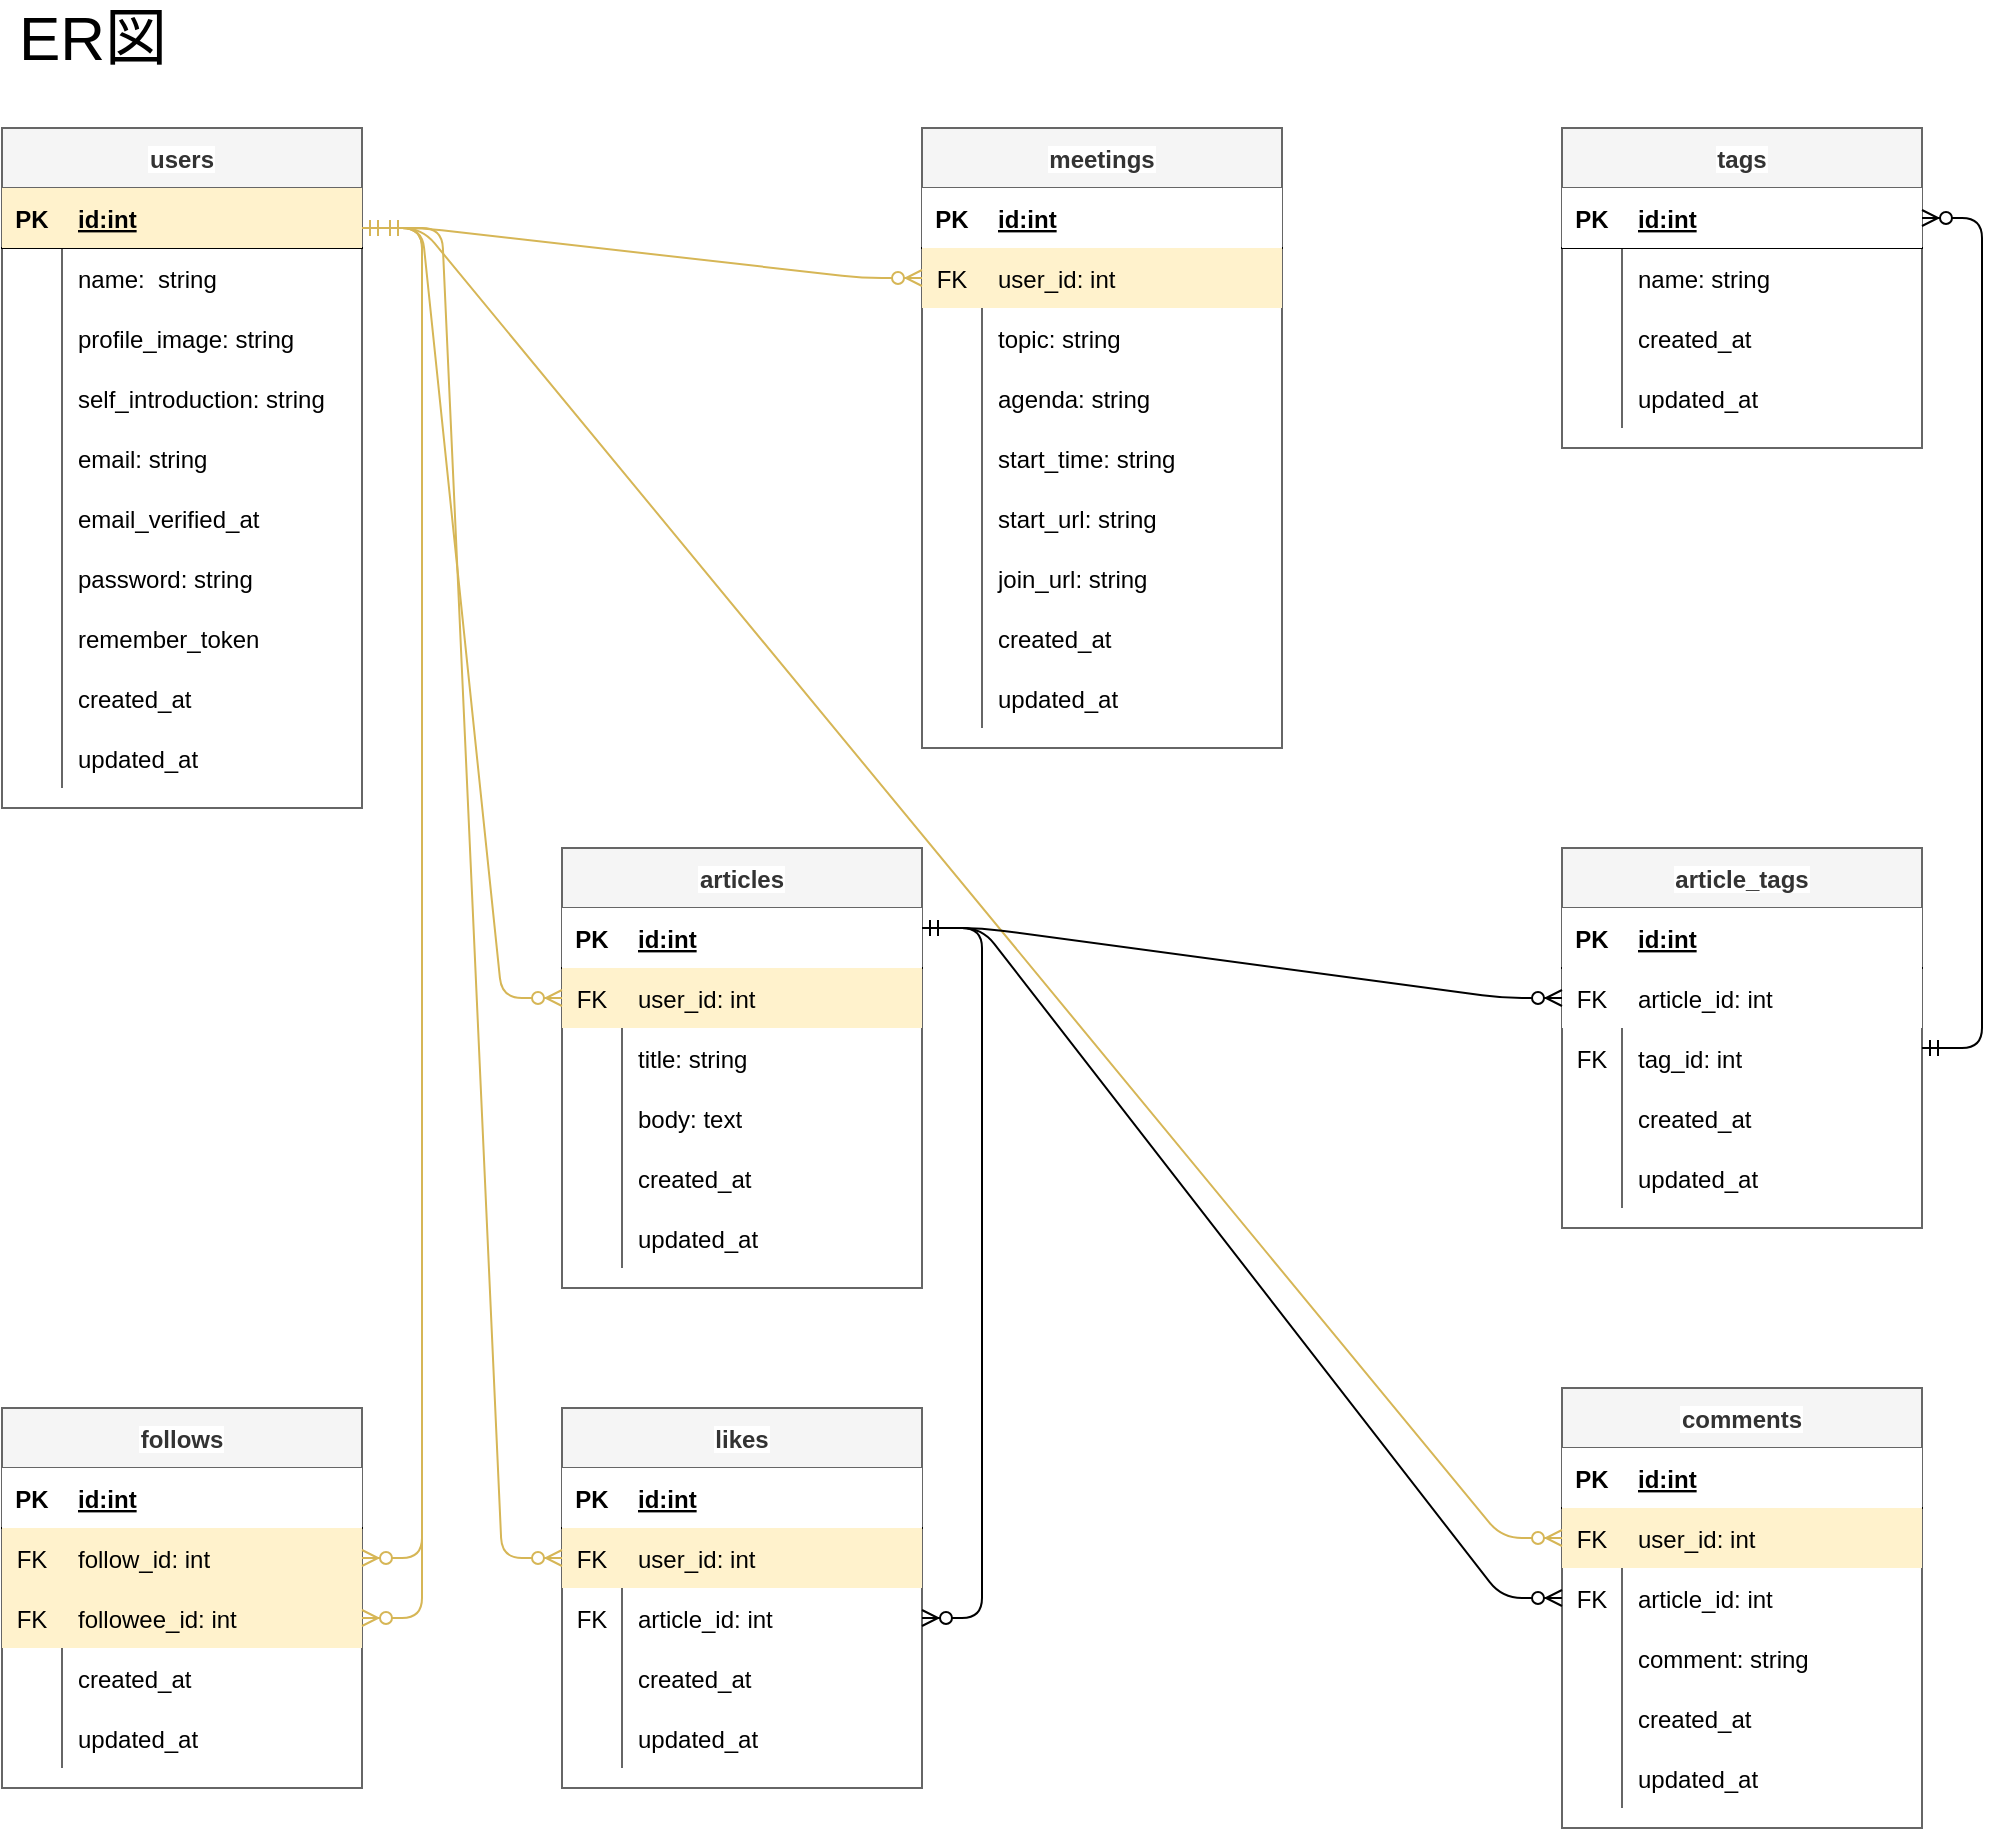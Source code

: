 <mxfile version="14.6.6" type="github"><diagram id="BzPm0rrd-mVO48CLaMjQ" name="Page-1"><mxGraphModel dx="946" dy="614" grid="1" gridSize="10" guides="1" tooltips="1" connect="1" arrows="1" fold="1" page="1" pageScale="1" pageWidth="850" pageHeight="1100" background="#ffffff" math="0" shadow="0"><root><mxCell id="0"/><mxCell id="1" parent="0"/><mxCell id="HErQ9XpHf7U57rC0ZrNS-5" value="users" style="shape=table;startSize=30;container=1;collapsible=1;childLayout=tableLayout;fixedRows=1;rowLines=0;fontStyle=1;align=center;resizeLast=1;labelBackgroundColor=#ffffff;fillColor=#f5f5f5;strokeColor=#666666;fontColor=#333333;labelBorderColor=none;" parent="1" vertex="1"><mxGeometry x="40" y="80" width="180" height="340" as="geometry"><mxRectangle x="80" y="110" width="60" height="30" as="alternateBounds"/></mxGeometry></mxCell><mxCell id="HErQ9XpHf7U57rC0ZrNS-6" value="" style="shape=partialRectangle;collapsible=0;dropTarget=0;pointerEvents=0;fillColor=none;top=0;left=0;bottom=1;right=0;points=[[0,0.5],[1,0.5]];portConstraint=eastwest;" parent="HErQ9XpHf7U57rC0ZrNS-5" vertex="1"><mxGeometry y="30" width="180" height="30" as="geometry"/></mxCell><mxCell id="HErQ9XpHf7U57rC0ZrNS-7" value="PK" style="shape=partialRectangle;connectable=0;fillColor=#fff2cc;top=0;left=0;bottom=0;right=0;fontStyle=1;overflow=hidden;strokeColor=#d6b656;" parent="HErQ9XpHf7U57rC0ZrNS-6" vertex="1"><mxGeometry width="30" height="30" as="geometry"/></mxCell><mxCell id="HErQ9XpHf7U57rC0ZrNS-8" value="id:int" style="shape=partialRectangle;connectable=0;top=0;left=0;bottom=0;right=0;align=left;spacingLeft=6;fontStyle=5;overflow=hidden;labelBackgroundColor=#FFF2CC;fillColor=#FFF2CC;perimeterSpacing=5;labelBorderColor=none;" parent="HErQ9XpHf7U57rC0ZrNS-6" vertex="1"><mxGeometry x="30" width="150" height="30" as="geometry"/></mxCell><mxCell id="HErQ9XpHf7U57rC0ZrNS-9" value="" style="shape=partialRectangle;collapsible=0;dropTarget=0;pointerEvents=0;fillColor=none;top=0;left=0;bottom=0;right=0;points=[[0,0.5],[1,0.5]];portConstraint=eastwest;" parent="HErQ9XpHf7U57rC0ZrNS-5" vertex="1"><mxGeometry y="60" width="180" height="30" as="geometry"/></mxCell><mxCell id="HErQ9XpHf7U57rC0ZrNS-10" value="" style="shape=partialRectangle;connectable=0;fillColor=none;top=0;left=0;bottom=0;right=0;editable=1;overflow=hidden;" parent="HErQ9XpHf7U57rC0ZrNS-9" vertex="1"><mxGeometry width="30" height="30" as="geometry"/></mxCell><mxCell id="HErQ9XpHf7U57rC0ZrNS-11" value="name:  string" style="shape=partialRectangle;connectable=0;fillColor=none;top=0;left=0;bottom=0;right=0;align=left;spacingLeft=6;overflow=hidden;" parent="HErQ9XpHf7U57rC0ZrNS-9" vertex="1"><mxGeometry x="30" width="150" height="30" as="geometry"/></mxCell><mxCell id="HErQ9XpHf7U57rC0ZrNS-12" value="" style="shape=partialRectangle;collapsible=0;dropTarget=0;pointerEvents=0;fillColor=none;top=0;left=0;bottom=0;right=0;points=[[0,0.5],[1,0.5]];portConstraint=eastwest;" parent="HErQ9XpHf7U57rC0ZrNS-5" vertex="1"><mxGeometry y="90" width="180" height="30" as="geometry"/></mxCell><mxCell id="HErQ9XpHf7U57rC0ZrNS-13" value="" style="shape=partialRectangle;connectable=0;fillColor=none;top=0;left=0;bottom=0;right=0;editable=1;overflow=hidden;" parent="HErQ9XpHf7U57rC0ZrNS-12" vertex="1"><mxGeometry width="30" height="30" as="geometry"/></mxCell><mxCell id="HErQ9XpHf7U57rC0ZrNS-14" value="profile_image: string" style="shape=partialRectangle;connectable=0;fillColor=none;top=0;left=0;bottom=0;right=0;align=left;spacingLeft=6;overflow=hidden;" parent="HErQ9XpHf7U57rC0ZrNS-12" vertex="1"><mxGeometry x="30" width="150" height="30" as="geometry"/></mxCell><mxCell id="HErQ9XpHf7U57rC0ZrNS-15" value="" style="shape=partialRectangle;collapsible=0;dropTarget=0;pointerEvents=0;fillColor=none;top=0;left=0;bottom=0;right=0;points=[[0,0.5],[1,0.5]];portConstraint=eastwest;" parent="HErQ9XpHf7U57rC0ZrNS-5" vertex="1"><mxGeometry y="120" width="180" height="30" as="geometry"/></mxCell><mxCell id="HErQ9XpHf7U57rC0ZrNS-16" value="" style="shape=partialRectangle;connectable=0;fillColor=none;top=0;left=0;bottom=0;right=0;editable=1;overflow=hidden;" parent="HErQ9XpHf7U57rC0ZrNS-15" vertex="1"><mxGeometry width="30" height="30" as="geometry"/></mxCell><mxCell id="HErQ9XpHf7U57rC0ZrNS-17" value="self_introduction: string" style="shape=partialRectangle;connectable=0;fillColor=none;top=0;left=0;bottom=0;right=0;align=left;spacingLeft=6;overflow=hidden;" parent="HErQ9XpHf7U57rC0ZrNS-15" vertex="1"><mxGeometry x="30" width="150" height="30" as="geometry"/></mxCell><mxCell id="HErQ9XpHf7U57rC0ZrNS-28" style="shape=partialRectangle;collapsible=0;dropTarget=0;pointerEvents=0;fillColor=none;top=0;left=0;bottom=0;right=0;points=[[0,0.5],[1,0.5]];portConstraint=eastwest;" parent="HErQ9XpHf7U57rC0ZrNS-5" vertex="1"><mxGeometry y="150" width="180" height="30" as="geometry"/></mxCell><mxCell id="HErQ9XpHf7U57rC0ZrNS-29" style="shape=partialRectangle;connectable=0;fillColor=none;top=0;left=0;bottom=0;right=0;editable=1;overflow=hidden;" parent="HErQ9XpHf7U57rC0ZrNS-28" vertex="1"><mxGeometry width="30" height="30" as="geometry"/></mxCell><mxCell id="HErQ9XpHf7U57rC0ZrNS-30" value="email: string" style="shape=partialRectangle;connectable=0;fillColor=none;top=0;left=0;bottom=0;right=0;align=left;spacingLeft=6;overflow=hidden;" parent="HErQ9XpHf7U57rC0ZrNS-28" vertex="1"><mxGeometry x="30" width="150" height="30" as="geometry"/></mxCell><mxCell id="HErQ9XpHf7U57rC0ZrNS-31" style="shape=partialRectangle;collapsible=0;dropTarget=0;pointerEvents=0;fillColor=none;top=0;left=0;bottom=0;right=0;points=[[0,0.5],[1,0.5]];portConstraint=eastwest;" parent="HErQ9XpHf7U57rC0ZrNS-5" vertex="1"><mxGeometry y="180" width="180" height="30" as="geometry"/></mxCell><mxCell id="HErQ9XpHf7U57rC0ZrNS-32" style="shape=partialRectangle;connectable=0;fillColor=none;top=0;left=0;bottom=0;right=0;editable=1;overflow=hidden;" parent="HErQ9XpHf7U57rC0ZrNS-31" vertex="1"><mxGeometry width="30" height="30" as="geometry"/></mxCell><mxCell id="HErQ9XpHf7U57rC0ZrNS-33" value="email_verified_at" style="shape=partialRectangle;connectable=0;fillColor=none;top=0;left=0;bottom=0;right=0;align=left;spacingLeft=6;overflow=hidden;" parent="HErQ9XpHf7U57rC0ZrNS-31" vertex="1"><mxGeometry x="30" width="150" height="30" as="geometry"/></mxCell><mxCell id="d-D7Dg9gAtpydbGx4-5B-4" style="shape=partialRectangle;collapsible=0;dropTarget=0;pointerEvents=0;fillColor=none;top=0;left=0;bottom=0;right=0;points=[[0,0.5],[1,0.5]];portConstraint=eastwest;" parent="HErQ9XpHf7U57rC0ZrNS-5" vertex="1"><mxGeometry y="210" width="180" height="30" as="geometry"/></mxCell><mxCell id="d-D7Dg9gAtpydbGx4-5B-5" style="shape=partialRectangle;connectable=0;fillColor=none;top=0;left=0;bottom=0;right=0;editable=1;overflow=hidden;" parent="d-D7Dg9gAtpydbGx4-5B-4" vertex="1"><mxGeometry width="30" height="30" as="geometry"/></mxCell><mxCell id="d-D7Dg9gAtpydbGx4-5B-6" value="password: string" style="shape=partialRectangle;connectable=0;fillColor=none;top=0;left=0;bottom=0;right=0;align=left;spacingLeft=6;overflow=hidden;" parent="d-D7Dg9gAtpydbGx4-5B-4" vertex="1"><mxGeometry x="30" width="150" height="30" as="geometry"/></mxCell><mxCell id="d-D7Dg9gAtpydbGx4-5B-1" style="shape=partialRectangle;collapsible=0;dropTarget=0;pointerEvents=0;fillColor=none;top=0;left=0;bottom=0;right=0;points=[[0,0.5],[1,0.5]];portConstraint=eastwest;" parent="HErQ9XpHf7U57rC0ZrNS-5" vertex="1"><mxGeometry y="240" width="180" height="30" as="geometry"/></mxCell><mxCell id="d-D7Dg9gAtpydbGx4-5B-2" style="shape=partialRectangle;connectable=0;fillColor=none;top=0;left=0;bottom=0;right=0;editable=1;overflow=hidden;" parent="d-D7Dg9gAtpydbGx4-5B-1" vertex="1"><mxGeometry width="30" height="30" as="geometry"/></mxCell><mxCell id="d-D7Dg9gAtpydbGx4-5B-3" value="remember_token" style="shape=partialRectangle;connectable=0;fillColor=none;top=0;left=0;bottom=0;right=0;align=left;spacingLeft=6;overflow=hidden;" parent="d-D7Dg9gAtpydbGx4-5B-1" vertex="1"><mxGeometry x="30" width="150" height="30" as="geometry"/></mxCell><mxCell id="d-D7Dg9gAtpydbGx4-5B-10" style="shape=partialRectangle;collapsible=0;dropTarget=0;pointerEvents=0;fillColor=none;top=0;left=0;bottom=0;right=0;points=[[0,0.5],[1,0.5]];portConstraint=eastwest;" parent="HErQ9XpHf7U57rC0ZrNS-5" vertex="1"><mxGeometry y="270" width="180" height="30" as="geometry"/></mxCell><mxCell id="d-D7Dg9gAtpydbGx4-5B-11" style="shape=partialRectangle;connectable=0;fillColor=none;top=0;left=0;bottom=0;right=0;editable=1;overflow=hidden;" parent="d-D7Dg9gAtpydbGx4-5B-10" vertex="1"><mxGeometry width="30" height="30" as="geometry"/></mxCell><mxCell id="d-D7Dg9gAtpydbGx4-5B-12" value="created_at" style="shape=partialRectangle;connectable=0;fillColor=none;top=0;left=0;bottom=0;right=0;align=left;spacingLeft=6;overflow=hidden;" parent="d-D7Dg9gAtpydbGx4-5B-10" vertex="1"><mxGeometry x="30" width="150" height="30" as="geometry"/></mxCell><mxCell id="d-D7Dg9gAtpydbGx4-5B-7" style="shape=partialRectangle;collapsible=0;dropTarget=0;pointerEvents=0;fillColor=none;top=0;left=0;bottom=0;right=0;points=[[0,0.5],[1,0.5]];portConstraint=eastwest;" parent="HErQ9XpHf7U57rC0ZrNS-5" vertex="1"><mxGeometry y="300" width="180" height="30" as="geometry"/></mxCell><mxCell id="d-D7Dg9gAtpydbGx4-5B-8" style="shape=partialRectangle;connectable=0;fillColor=none;top=0;left=0;bottom=0;right=0;editable=1;overflow=hidden;" parent="d-D7Dg9gAtpydbGx4-5B-7" vertex="1"><mxGeometry width="30" height="30" as="geometry"/></mxCell><mxCell id="d-D7Dg9gAtpydbGx4-5B-9" value="updated_at" style="shape=partialRectangle;connectable=0;fillColor=none;top=0;left=0;bottom=0;right=0;align=left;spacingLeft=6;overflow=hidden;" parent="d-D7Dg9gAtpydbGx4-5B-7" vertex="1"><mxGeometry x="30" width="150" height="30" as="geometry"/></mxCell><mxCell id="d-D7Dg9gAtpydbGx4-5B-13" value="articles" style="shape=table;startSize=30;container=1;collapsible=1;childLayout=tableLayout;fixedRows=1;rowLines=0;fontStyle=1;align=center;resizeLast=1;labelBackgroundColor=#ffffff;fillColor=#f5f5f5;strokeColor=#666666;fontColor=#333333;" parent="1" vertex="1"><mxGeometry x="320" y="440" width="180" height="220" as="geometry"><mxRectangle x="80" y="110" width="60" height="30" as="alternateBounds"/></mxGeometry></mxCell><mxCell id="d-D7Dg9gAtpydbGx4-5B-14" value="" style="shape=partialRectangle;collapsible=0;dropTarget=0;pointerEvents=0;fillColor=none;top=0;left=0;bottom=1;right=0;points=[[0,0.5],[1,0.5]];portConstraint=eastwest;" parent="d-D7Dg9gAtpydbGx4-5B-13" vertex="1"><mxGeometry y="30" width="180" height="30" as="geometry"/></mxCell><mxCell id="d-D7Dg9gAtpydbGx4-5B-15" value="PK" style="shape=partialRectangle;connectable=0;top=0;left=0;bottom=0;right=0;fontStyle=1;overflow=hidden;" parent="d-D7Dg9gAtpydbGx4-5B-14" vertex="1"><mxGeometry width="30" height="30" as="geometry"/></mxCell><mxCell id="d-D7Dg9gAtpydbGx4-5B-16" value="id:int" style="shape=partialRectangle;connectable=0;top=0;left=0;bottom=0;right=0;align=left;spacingLeft=6;fontStyle=5;overflow=hidden;labelBackgroundColor=#FFFFFF;" parent="d-D7Dg9gAtpydbGx4-5B-14" vertex="1"><mxGeometry x="30" width="150" height="30" as="geometry"/></mxCell><mxCell id="d-D7Dg9gAtpydbGx4-5B-17" value="" style="shape=partialRectangle;collapsible=0;dropTarget=0;pointerEvents=0;fillColor=none;top=0;left=0;bottom=0;right=0;points=[[0,0.5],[1,0.5]];portConstraint=eastwest;" parent="d-D7Dg9gAtpydbGx4-5B-13" vertex="1"><mxGeometry y="60" width="180" height="30" as="geometry"/></mxCell><mxCell id="d-D7Dg9gAtpydbGx4-5B-18" value="FK" style="shape=partialRectangle;connectable=0;top=0;left=0;bottom=0;right=0;editable=1;overflow=hidden;fillColor=#fff2cc;strokeColor=#d6b656;" parent="d-D7Dg9gAtpydbGx4-5B-17" vertex="1"><mxGeometry width="30" height="30" as="geometry"/></mxCell><mxCell id="d-D7Dg9gAtpydbGx4-5B-19" value="user_id: int" style="shape=partialRectangle;connectable=0;fillColor=#fff2cc;top=0;left=0;bottom=0;right=0;align=left;spacingLeft=6;overflow=hidden;strokeColor=#d6b656;" parent="d-D7Dg9gAtpydbGx4-5B-17" vertex="1"><mxGeometry x="30" width="150" height="30" as="geometry"/></mxCell><mxCell id="d-D7Dg9gAtpydbGx4-5B-20" value="" style="shape=partialRectangle;collapsible=0;dropTarget=0;pointerEvents=0;fillColor=none;top=0;left=0;bottom=0;right=0;points=[[0,0.5],[1,0.5]];portConstraint=eastwest;" parent="d-D7Dg9gAtpydbGx4-5B-13" vertex="1"><mxGeometry y="90" width="180" height="30" as="geometry"/></mxCell><mxCell id="d-D7Dg9gAtpydbGx4-5B-21" value="" style="shape=partialRectangle;connectable=0;fillColor=none;top=0;left=0;bottom=0;right=0;editable=1;overflow=hidden;" parent="d-D7Dg9gAtpydbGx4-5B-20" vertex="1"><mxGeometry width="30" height="30" as="geometry"/></mxCell><mxCell id="d-D7Dg9gAtpydbGx4-5B-22" value="title: string" style="shape=partialRectangle;connectable=0;fillColor=none;top=0;left=0;bottom=0;right=0;align=left;spacingLeft=6;overflow=hidden;" parent="d-D7Dg9gAtpydbGx4-5B-20" vertex="1"><mxGeometry x="30" width="150" height="30" as="geometry"/></mxCell><mxCell id="d-D7Dg9gAtpydbGx4-5B-23" value="" style="shape=partialRectangle;collapsible=0;dropTarget=0;pointerEvents=0;fillColor=none;top=0;left=0;bottom=0;right=0;points=[[0,0.5],[1,0.5]];portConstraint=eastwest;" parent="d-D7Dg9gAtpydbGx4-5B-13" vertex="1"><mxGeometry y="120" width="180" height="30" as="geometry"/></mxCell><mxCell id="d-D7Dg9gAtpydbGx4-5B-24" value="" style="shape=partialRectangle;connectable=0;fillColor=none;top=0;left=0;bottom=0;right=0;editable=1;overflow=hidden;" parent="d-D7Dg9gAtpydbGx4-5B-23" vertex="1"><mxGeometry width="30" height="30" as="geometry"/></mxCell><mxCell id="d-D7Dg9gAtpydbGx4-5B-25" value="body: text" style="shape=partialRectangle;connectable=0;fillColor=none;top=0;left=0;bottom=0;right=0;align=left;spacingLeft=6;overflow=hidden;" parent="d-D7Dg9gAtpydbGx4-5B-23" vertex="1"><mxGeometry x="30" width="150" height="30" as="geometry"/></mxCell><mxCell id="d-D7Dg9gAtpydbGx4-5B-26" style="shape=partialRectangle;collapsible=0;dropTarget=0;pointerEvents=0;fillColor=none;top=0;left=0;bottom=0;right=0;points=[[0,0.5],[1,0.5]];portConstraint=eastwest;" parent="d-D7Dg9gAtpydbGx4-5B-13" vertex="1"><mxGeometry y="150" width="180" height="30" as="geometry"/></mxCell><mxCell id="d-D7Dg9gAtpydbGx4-5B-27" style="shape=partialRectangle;connectable=0;fillColor=none;top=0;left=0;bottom=0;right=0;editable=1;overflow=hidden;" parent="d-D7Dg9gAtpydbGx4-5B-26" vertex="1"><mxGeometry width="30" height="30" as="geometry"/></mxCell><mxCell id="d-D7Dg9gAtpydbGx4-5B-28" value="created_at" style="shape=partialRectangle;connectable=0;fillColor=none;top=0;left=0;bottom=0;right=0;align=left;spacingLeft=6;overflow=hidden;" parent="d-D7Dg9gAtpydbGx4-5B-26" vertex="1"><mxGeometry x="30" width="150" height="30" as="geometry"/></mxCell><mxCell id="d-D7Dg9gAtpydbGx4-5B-29" style="shape=partialRectangle;collapsible=0;dropTarget=0;pointerEvents=0;fillColor=none;top=0;left=0;bottom=0;right=0;points=[[0,0.5],[1,0.5]];portConstraint=eastwest;" parent="d-D7Dg9gAtpydbGx4-5B-13" vertex="1"><mxGeometry y="180" width="180" height="30" as="geometry"/></mxCell><mxCell id="d-D7Dg9gAtpydbGx4-5B-30" style="shape=partialRectangle;connectable=0;fillColor=none;top=0;left=0;bottom=0;right=0;editable=1;overflow=hidden;" parent="d-D7Dg9gAtpydbGx4-5B-29" vertex="1"><mxGeometry width="30" height="30" as="geometry"/></mxCell><mxCell id="d-D7Dg9gAtpydbGx4-5B-31" value="updated_at" style="shape=partialRectangle;connectable=0;fillColor=none;top=0;left=0;bottom=0;right=0;align=left;spacingLeft=6;overflow=hidden;" parent="d-D7Dg9gAtpydbGx4-5B-29" vertex="1"><mxGeometry x="30" width="150" height="30" as="geometry"/></mxCell><mxCell id="d-D7Dg9gAtpydbGx4-5B-44" value="likes" style="shape=table;startSize=30;container=1;collapsible=1;childLayout=tableLayout;fixedRows=1;rowLines=0;fontStyle=1;align=center;resizeLast=1;labelBackgroundColor=#ffffff;fillColor=#f5f5f5;strokeColor=#666666;fontColor=#333333;" parent="1" vertex="1"><mxGeometry x="320" y="720" width="180" height="190" as="geometry"><mxRectangle x="80" y="110" width="60" height="30" as="alternateBounds"/></mxGeometry></mxCell><mxCell id="d-D7Dg9gAtpydbGx4-5B-45" value="" style="shape=partialRectangle;collapsible=0;dropTarget=0;pointerEvents=0;fillColor=none;top=0;left=0;bottom=1;right=0;points=[[0,0.5],[1,0.5]];portConstraint=eastwest;" parent="d-D7Dg9gAtpydbGx4-5B-44" vertex="1"><mxGeometry y="30" width="180" height="30" as="geometry"/></mxCell><mxCell id="d-D7Dg9gAtpydbGx4-5B-46" value="PK" style="shape=partialRectangle;connectable=0;top=0;left=0;bottom=0;right=0;fontStyle=1;overflow=hidden;" parent="d-D7Dg9gAtpydbGx4-5B-45" vertex="1"><mxGeometry width="30" height="30" as="geometry"/></mxCell><mxCell id="d-D7Dg9gAtpydbGx4-5B-47" value="id:int" style="shape=partialRectangle;connectable=0;top=0;left=0;bottom=0;right=0;align=left;spacingLeft=6;fontStyle=5;overflow=hidden;labelBackgroundColor=#FFFFFF;sketch=0;perimeterSpacing=20;strokeColor=#000000;" parent="d-D7Dg9gAtpydbGx4-5B-45" vertex="1"><mxGeometry x="30" width="150" height="30" as="geometry"/></mxCell><mxCell id="d-D7Dg9gAtpydbGx4-5B-48" value="" style="shape=partialRectangle;collapsible=0;dropTarget=0;pointerEvents=0;fillColor=none;top=0;left=0;bottom=0;right=0;points=[[0,0.5],[1,0.5]];portConstraint=eastwest;" parent="d-D7Dg9gAtpydbGx4-5B-44" vertex="1"><mxGeometry y="60" width="180" height="30" as="geometry"/></mxCell><mxCell id="d-D7Dg9gAtpydbGx4-5B-49" value="FK" style="shape=partialRectangle;connectable=0;fillColor=#fff2cc;top=0;left=0;bottom=0;right=0;editable=1;overflow=hidden;strokeColor=#d6b656;" parent="d-D7Dg9gAtpydbGx4-5B-48" vertex="1"><mxGeometry width="30" height="30" as="geometry"/></mxCell><mxCell id="d-D7Dg9gAtpydbGx4-5B-50" value="user_id: int" style="shape=partialRectangle;connectable=0;fillColor=#fff2cc;top=0;left=0;bottom=0;right=0;align=left;spacingLeft=6;overflow=hidden;strokeColor=#d6b656;" parent="d-D7Dg9gAtpydbGx4-5B-48" vertex="1"><mxGeometry x="30" width="150" height="30" as="geometry"/></mxCell><mxCell id="d-D7Dg9gAtpydbGx4-5B-51" value="" style="shape=partialRectangle;collapsible=0;dropTarget=0;pointerEvents=0;fillColor=none;top=0;left=0;bottom=0;right=0;points=[[0,0.5],[1,0.5]];portConstraint=eastwest;" parent="d-D7Dg9gAtpydbGx4-5B-44" vertex="1"><mxGeometry y="90" width="180" height="30" as="geometry"/></mxCell><mxCell id="d-D7Dg9gAtpydbGx4-5B-52" value="FK" style="shape=partialRectangle;connectable=0;fillColor=none;top=0;left=0;bottom=0;right=0;editable=1;overflow=hidden;" parent="d-D7Dg9gAtpydbGx4-5B-51" vertex="1"><mxGeometry width="30" height="30" as="geometry"/></mxCell><mxCell id="d-D7Dg9gAtpydbGx4-5B-53" value="article_id: int" style="shape=partialRectangle;connectable=0;fillColor=none;top=0;left=0;bottom=0;right=0;align=left;spacingLeft=6;overflow=hidden;" parent="d-D7Dg9gAtpydbGx4-5B-51" vertex="1"><mxGeometry x="30" width="150" height="30" as="geometry"/></mxCell><mxCell id="d-D7Dg9gAtpydbGx4-5B-54" value="" style="shape=partialRectangle;collapsible=0;dropTarget=0;pointerEvents=0;fillColor=none;top=0;left=0;bottom=0;right=0;points=[[0,0.5],[1,0.5]];portConstraint=eastwest;" parent="d-D7Dg9gAtpydbGx4-5B-44" vertex="1"><mxGeometry y="120" width="180" height="30" as="geometry"/></mxCell><mxCell id="d-D7Dg9gAtpydbGx4-5B-55" value="" style="shape=partialRectangle;connectable=0;fillColor=none;top=0;left=0;bottom=0;right=0;editable=1;overflow=hidden;" parent="d-D7Dg9gAtpydbGx4-5B-54" vertex="1"><mxGeometry width="30" height="30" as="geometry"/></mxCell><mxCell id="d-D7Dg9gAtpydbGx4-5B-56" value="created_at" style="shape=partialRectangle;connectable=0;fillColor=none;top=0;left=0;bottom=0;right=0;align=left;spacingLeft=6;overflow=hidden;" parent="d-D7Dg9gAtpydbGx4-5B-54" vertex="1"><mxGeometry x="30" width="150" height="30" as="geometry"/></mxCell><mxCell id="d-D7Dg9gAtpydbGx4-5B-57" style="shape=partialRectangle;collapsible=0;dropTarget=0;pointerEvents=0;fillColor=none;top=0;left=0;bottom=0;right=0;points=[[0,0.5],[1,0.5]];portConstraint=eastwest;" parent="d-D7Dg9gAtpydbGx4-5B-44" vertex="1"><mxGeometry y="150" width="180" height="30" as="geometry"/></mxCell><mxCell id="d-D7Dg9gAtpydbGx4-5B-58" style="shape=partialRectangle;connectable=0;fillColor=none;top=0;left=0;bottom=0;right=0;editable=1;overflow=hidden;" parent="d-D7Dg9gAtpydbGx4-5B-57" vertex="1"><mxGeometry width="30" height="30" as="geometry"/></mxCell><mxCell id="d-D7Dg9gAtpydbGx4-5B-59" value="updated_at" style="shape=partialRectangle;connectable=0;fillColor=none;top=0;left=0;bottom=0;right=0;align=left;spacingLeft=6;overflow=hidden;" parent="d-D7Dg9gAtpydbGx4-5B-57" vertex="1"><mxGeometry x="30" width="150" height="30" as="geometry"/></mxCell><mxCell id="d-D7Dg9gAtpydbGx4-5B-66" value="tags" style="shape=table;startSize=30;container=1;collapsible=1;childLayout=tableLayout;fixedRows=1;rowLines=0;fontStyle=1;align=center;resizeLast=1;labelBackgroundColor=#ffffff;fillColor=#f5f5f5;strokeColor=#666666;fontColor=#333333;" parent="1" vertex="1"><mxGeometry x="820" y="80" width="180" height="160" as="geometry"><mxRectangle x="80" y="110" width="60" height="30" as="alternateBounds"/></mxGeometry></mxCell><mxCell id="d-D7Dg9gAtpydbGx4-5B-67" value="" style="shape=partialRectangle;collapsible=0;dropTarget=0;pointerEvents=0;fillColor=none;top=0;left=0;bottom=1;right=0;points=[[0,0.5],[1,0.5]];portConstraint=eastwest;" parent="d-D7Dg9gAtpydbGx4-5B-66" vertex="1"><mxGeometry y="30" width="180" height="30" as="geometry"/></mxCell><mxCell id="d-D7Dg9gAtpydbGx4-5B-68" value="PK" style="shape=partialRectangle;connectable=0;top=0;left=0;bottom=0;right=0;fontStyle=1;overflow=hidden;" parent="d-D7Dg9gAtpydbGx4-5B-67" vertex="1"><mxGeometry width="30" height="30" as="geometry"/></mxCell><mxCell id="d-D7Dg9gAtpydbGx4-5B-69" value="id:int" style="shape=partialRectangle;connectable=0;top=0;left=0;bottom=0;right=0;align=left;spacingLeft=6;fontStyle=5;overflow=hidden;labelBackgroundColor=#FFFFFF;" parent="d-D7Dg9gAtpydbGx4-5B-67" vertex="1"><mxGeometry x="30" width="150" height="30" as="geometry"/></mxCell><mxCell id="d-D7Dg9gAtpydbGx4-5B-70" value="" style="shape=partialRectangle;collapsible=0;dropTarget=0;pointerEvents=0;fillColor=none;top=0;left=0;bottom=0;right=0;points=[[0,0.5],[1,0.5]];portConstraint=eastwest;" parent="d-D7Dg9gAtpydbGx4-5B-66" vertex="1"><mxGeometry y="60" width="180" height="30" as="geometry"/></mxCell><mxCell id="d-D7Dg9gAtpydbGx4-5B-71" value="" style="shape=partialRectangle;connectable=0;fillColor=none;top=0;left=0;bottom=0;right=0;editable=1;overflow=hidden;" parent="d-D7Dg9gAtpydbGx4-5B-70" vertex="1"><mxGeometry width="30" height="30" as="geometry"/></mxCell><mxCell id="d-D7Dg9gAtpydbGx4-5B-72" value="name: string" style="shape=partialRectangle;connectable=0;fillColor=none;top=0;left=0;bottom=0;right=0;align=left;spacingLeft=6;overflow=hidden;" parent="d-D7Dg9gAtpydbGx4-5B-70" vertex="1"><mxGeometry x="30" width="150" height="30" as="geometry"/></mxCell><mxCell id="d-D7Dg9gAtpydbGx4-5B-76" value="" style="shape=partialRectangle;collapsible=0;dropTarget=0;pointerEvents=0;fillColor=none;top=0;left=0;bottom=0;right=0;points=[[0,0.5],[1,0.5]];portConstraint=eastwest;" parent="d-D7Dg9gAtpydbGx4-5B-66" vertex="1"><mxGeometry y="90" width="180" height="30" as="geometry"/></mxCell><mxCell id="d-D7Dg9gAtpydbGx4-5B-77" value="" style="shape=partialRectangle;connectable=0;fillColor=none;top=0;left=0;bottom=0;right=0;editable=1;overflow=hidden;" parent="d-D7Dg9gAtpydbGx4-5B-76" vertex="1"><mxGeometry width="30" height="30" as="geometry"/></mxCell><mxCell id="d-D7Dg9gAtpydbGx4-5B-78" value="created_at" style="shape=partialRectangle;connectable=0;fillColor=none;top=0;left=0;bottom=0;right=0;align=left;spacingLeft=6;overflow=hidden;" parent="d-D7Dg9gAtpydbGx4-5B-76" vertex="1"><mxGeometry x="30" width="150" height="30" as="geometry"/></mxCell><mxCell id="d-D7Dg9gAtpydbGx4-5B-79" style="shape=partialRectangle;collapsible=0;dropTarget=0;pointerEvents=0;fillColor=none;top=0;left=0;bottom=0;right=0;points=[[0,0.5],[1,0.5]];portConstraint=eastwest;" parent="d-D7Dg9gAtpydbGx4-5B-66" vertex="1"><mxGeometry y="120" width="180" height="30" as="geometry"/></mxCell><mxCell id="d-D7Dg9gAtpydbGx4-5B-80" style="shape=partialRectangle;connectable=0;fillColor=none;top=0;left=0;bottom=0;right=0;editable=1;overflow=hidden;" parent="d-D7Dg9gAtpydbGx4-5B-79" vertex="1"><mxGeometry width="30" height="30" as="geometry"/></mxCell><mxCell id="d-D7Dg9gAtpydbGx4-5B-81" value="updated_at" style="shape=partialRectangle;connectable=0;fillColor=none;top=0;left=0;bottom=0;right=0;align=left;spacingLeft=6;overflow=hidden;" parent="d-D7Dg9gAtpydbGx4-5B-79" vertex="1"><mxGeometry x="30" width="150" height="30" as="geometry"/></mxCell><mxCell id="d-D7Dg9gAtpydbGx4-5B-82" value="article_tags" style="shape=table;startSize=30;container=1;collapsible=1;childLayout=tableLayout;fixedRows=1;rowLines=0;fontStyle=1;align=center;resizeLast=1;labelBackgroundColor=#ffffff;fillColor=#f5f5f5;strokeColor=#666666;fontColor=#333333;" parent="1" vertex="1"><mxGeometry x="820" y="440" width="180" height="190" as="geometry"><mxRectangle x="80" y="110" width="60" height="30" as="alternateBounds"/></mxGeometry></mxCell><mxCell id="d-D7Dg9gAtpydbGx4-5B-83" value="" style="shape=partialRectangle;collapsible=0;dropTarget=0;pointerEvents=0;fillColor=none;top=0;left=0;bottom=1;right=0;points=[[0,0.5],[1,0.5]];portConstraint=eastwest;" parent="d-D7Dg9gAtpydbGx4-5B-82" vertex="1"><mxGeometry y="30" width="180" height="30" as="geometry"/></mxCell><mxCell id="d-D7Dg9gAtpydbGx4-5B-84" value="PK" style="shape=partialRectangle;connectable=0;top=0;left=0;bottom=0;right=0;fontStyle=1;overflow=hidden;" parent="d-D7Dg9gAtpydbGx4-5B-83" vertex="1"><mxGeometry width="30" height="30" as="geometry"/></mxCell><mxCell id="d-D7Dg9gAtpydbGx4-5B-85" value="id:int" style="shape=partialRectangle;connectable=0;top=0;left=0;bottom=0;right=0;align=left;spacingLeft=6;fontStyle=5;overflow=hidden;labelBackgroundColor=#FFFFFF;" parent="d-D7Dg9gAtpydbGx4-5B-83" vertex="1"><mxGeometry x="30" width="150" height="30" as="geometry"/></mxCell><mxCell id="d-D7Dg9gAtpydbGx4-5B-86" value="" style="shape=partialRectangle;collapsible=0;dropTarget=0;pointerEvents=0;fillColor=none;top=0;left=0;bottom=0;right=0;points=[[0,0.5],[1,0.5]];portConstraint=eastwest;" parent="d-D7Dg9gAtpydbGx4-5B-82" vertex="1"><mxGeometry y="60" width="180" height="30" as="geometry"/></mxCell><mxCell id="d-D7Dg9gAtpydbGx4-5B-87" value="FK" style="shape=partialRectangle;connectable=0;top=0;left=0;bottom=0;right=0;editable=1;overflow=hidden;" parent="d-D7Dg9gAtpydbGx4-5B-86" vertex="1"><mxGeometry width="30" height="30" as="geometry"/></mxCell><mxCell id="d-D7Dg9gAtpydbGx4-5B-88" value="article_id: int" style="shape=partialRectangle;connectable=0;top=0;left=0;bottom=0;right=0;align=left;spacingLeft=6;overflow=hidden;" parent="d-D7Dg9gAtpydbGx4-5B-86" vertex="1"><mxGeometry x="30" width="150" height="30" as="geometry"/></mxCell><mxCell id="d-D7Dg9gAtpydbGx4-5B-89" value="" style="shape=partialRectangle;collapsible=0;dropTarget=0;pointerEvents=0;fillColor=none;top=0;left=0;bottom=0;right=0;points=[[0,0.5],[1,0.5]];portConstraint=eastwest;" parent="d-D7Dg9gAtpydbGx4-5B-82" vertex="1"><mxGeometry y="90" width="180" height="30" as="geometry"/></mxCell><mxCell id="d-D7Dg9gAtpydbGx4-5B-90" value="FK" style="shape=partialRectangle;connectable=0;fillColor=none;top=0;left=0;bottom=0;right=0;editable=1;overflow=hidden;" parent="d-D7Dg9gAtpydbGx4-5B-89" vertex="1"><mxGeometry width="30" height="30" as="geometry"/></mxCell><mxCell id="d-D7Dg9gAtpydbGx4-5B-91" value="tag_id: int" style="shape=partialRectangle;connectable=0;fillColor=none;top=0;left=0;bottom=0;right=0;align=left;spacingLeft=6;overflow=hidden;" parent="d-D7Dg9gAtpydbGx4-5B-89" vertex="1"><mxGeometry x="30" width="150" height="30" as="geometry"/></mxCell><mxCell id="d-D7Dg9gAtpydbGx4-5B-95" style="shape=partialRectangle;collapsible=0;dropTarget=0;pointerEvents=0;fillColor=none;top=0;left=0;bottom=0;right=0;points=[[0,0.5],[1,0.5]];portConstraint=eastwest;" parent="d-D7Dg9gAtpydbGx4-5B-82" vertex="1"><mxGeometry y="120" width="180" height="30" as="geometry"/></mxCell><mxCell id="d-D7Dg9gAtpydbGx4-5B-96" style="shape=partialRectangle;connectable=0;fillColor=none;top=0;left=0;bottom=0;right=0;editable=1;overflow=hidden;" parent="d-D7Dg9gAtpydbGx4-5B-95" vertex="1"><mxGeometry width="30" height="30" as="geometry"/></mxCell><mxCell id="d-D7Dg9gAtpydbGx4-5B-97" value="created_at" style="shape=partialRectangle;connectable=0;fillColor=none;top=0;left=0;bottom=0;right=0;align=left;spacingLeft=6;overflow=hidden;" parent="d-D7Dg9gAtpydbGx4-5B-95" vertex="1"><mxGeometry x="30" width="150" height="30" as="geometry"/></mxCell><mxCell id="d-D7Dg9gAtpydbGx4-5B-98" style="shape=partialRectangle;collapsible=0;dropTarget=0;pointerEvents=0;fillColor=none;top=0;left=0;bottom=0;right=0;points=[[0,0.5],[1,0.5]];portConstraint=eastwest;" parent="d-D7Dg9gAtpydbGx4-5B-82" vertex="1"><mxGeometry y="150" width="180" height="30" as="geometry"/></mxCell><mxCell id="d-D7Dg9gAtpydbGx4-5B-99" style="shape=partialRectangle;connectable=0;fillColor=none;top=0;left=0;bottom=0;right=0;editable=1;overflow=hidden;" parent="d-D7Dg9gAtpydbGx4-5B-98" vertex="1"><mxGeometry width="30" height="30" as="geometry"/></mxCell><mxCell id="d-D7Dg9gAtpydbGx4-5B-100" value="updated_at" style="shape=partialRectangle;connectable=0;fillColor=none;top=0;left=0;bottom=0;right=0;align=left;spacingLeft=6;overflow=hidden;" parent="d-D7Dg9gAtpydbGx4-5B-98" vertex="1"><mxGeometry x="30" width="150" height="30" as="geometry"/></mxCell><mxCell id="d-D7Dg9gAtpydbGx4-5B-101" value="follows" style="shape=table;startSize=30;container=1;collapsible=1;childLayout=tableLayout;fixedRows=1;rowLines=0;fontStyle=1;align=center;resizeLast=1;labelBackgroundColor=#ffffff;fillColor=#f5f5f5;strokeColor=#666666;fontColor=#333333;" parent="1" vertex="1"><mxGeometry x="40" y="720" width="180" height="190" as="geometry"><mxRectangle x="80" y="110" width="60" height="30" as="alternateBounds"/></mxGeometry></mxCell><mxCell id="d-D7Dg9gAtpydbGx4-5B-102" value="" style="shape=partialRectangle;collapsible=0;dropTarget=0;pointerEvents=0;fillColor=none;top=0;left=0;bottom=1;right=0;points=[[0,0.5],[1,0.5]];portConstraint=eastwest;" parent="d-D7Dg9gAtpydbGx4-5B-101" vertex="1"><mxGeometry y="30" width="180" height="30" as="geometry"/></mxCell><mxCell id="d-D7Dg9gAtpydbGx4-5B-103" value="PK" style="shape=partialRectangle;connectable=0;top=0;left=0;bottom=0;right=0;fontStyle=1;overflow=hidden;" parent="d-D7Dg9gAtpydbGx4-5B-102" vertex="1"><mxGeometry width="30" height="30" as="geometry"/></mxCell><mxCell id="d-D7Dg9gAtpydbGx4-5B-104" value="id:int" style="shape=partialRectangle;connectable=0;top=0;left=0;bottom=0;right=0;align=left;spacingLeft=6;fontStyle=5;overflow=hidden;labelBackgroundColor=#FFFFFF;" parent="d-D7Dg9gAtpydbGx4-5B-102" vertex="1"><mxGeometry x="30" width="150" height="30" as="geometry"/></mxCell><mxCell id="d-D7Dg9gAtpydbGx4-5B-105" value="" style="shape=partialRectangle;collapsible=0;dropTarget=0;pointerEvents=0;fillColor=none;top=0;left=0;bottom=0;right=0;points=[[0,0.5],[1,0.5]];portConstraint=eastwest;" parent="d-D7Dg9gAtpydbGx4-5B-101" vertex="1"><mxGeometry y="60" width="180" height="30" as="geometry"/></mxCell><mxCell id="d-D7Dg9gAtpydbGx4-5B-106" value="FK" style="shape=partialRectangle;connectable=0;fillColor=#fff2cc;top=0;left=0;bottom=0;right=0;editable=1;overflow=hidden;strokeColor=#d6b656;" parent="d-D7Dg9gAtpydbGx4-5B-105" vertex="1"><mxGeometry width="30" height="30" as="geometry"/></mxCell><mxCell id="d-D7Dg9gAtpydbGx4-5B-107" value="follow_id: int" style="shape=partialRectangle;connectable=0;fillColor=#fff2cc;top=0;left=0;bottom=0;right=0;align=left;spacingLeft=6;overflow=hidden;strokeColor=#d6b656;" parent="d-D7Dg9gAtpydbGx4-5B-105" vertex="1"><mxGeometry x="30" width="150" height="30" as="geometry"/></mxCell><mxCell id="d-D7Dg9gAtpydbGx4-5B-108" value="" style="shape=partialRectangle;collapsible=0;dropTarget=0;pointerEvents=0;fillColor=none;top=0;left=0;bottom=0;right=0;points=[[0,0.5],[1,0.5]];portConstraint=eastwest;" parent="d-D7Dg9gAtpydbGx4-5B-101" vertex="1"><mxGeometry y="90" width="180" height="30" as="geometry"/></mxCell><mxCell id="d-D7Dg9gAtpydbGx4-5B-109" value="FK" style="shape=partialRectangle;connectable=0;fillColor=#fff2cc;top=0;left=0;bottom=0;right=0;editable=1;overflow=hidden;strokeColor=#d6b656;" parent="d-D7Dg9gAtpydbGx4-5B-108" vertex="1"><mxGeometry width="30" height="30" as="geometry"/></mxCell><mxCell id="d-D7Dg9gAtpydbGx4-5B-110" value="followee_id: int" style="shape=partialRectangle;connectable=0;fillColor=#fff2cc;top=0;left=0;bottom=0;right=0;align=left;spacingLeft=6;overflow=hidden;strokeColor=#d6b656;" parent="d-D7Dg9gAtpydbGx4-5B-108" vertex="1"><mxGeometry x="30" width="150" height="30" as="geometry"/></mxCell><mxCell id="d-D7Dg9gAtpydbGx4-5B-111" style="shape=partialRectangle;collapsible=0;dropTarget=0;pointerEvents=0;fillColor=none;top=0;left=0;bottom=0;right=0;points=[[0,0.5],[1,0.5]];portConstraint=eastwest;" parent="d-D7Dg9gAtpydbGx4-5B-101" vertex="1"><mxGeometry y="120" width="180" height="30" as="geometry"/></mxCell><mxCell id="d-D7Dg9gAtpydbGx4-5B-112" style="shape=partialRectangle;connectable=0;fillColor=none;top=0;left=0;bottom=0;right=0;editable=1;overflow=hidden;" parent="d-D7Dg9gAtpydbGx4-5B-111" vertex="1"><mxGeometry width="30" height="30" as="geometry"/></mxCell><mxCell id="d-D7Dg9gAtpydbGx4-5B-113" value="created_at" style="shape=partialRectangle;connectable=0;fillColor=none;top=0;left=0;bottom=0;right=0;align=left;spacingLeft=6;overflow=hidden;" parent="d-D7Dg9gAtpydbGx4-5B-111" vertex="1"><mxGeometry x="30" width="150" height="30" as="geometry"/></mxCell><mxCell id="d-D7Dg9gAtpydbGx4-5B-114" style="shape=partialRectangle;collapsible=0;dropTarget=0;pointerEvents=0;fillColor=none;top=0;left=0;bottom=0;right=0;points=[[0,0.5],[1,0.5]];portConstraint=eastwest;" parent="d-D7Dg9gAtpydbGx4-5B-101" vertex="1"><mxGeometry y="150" width="180" height="30" as="geometry"/></mxCell><mxCell id="d-D7Dg9gAtpydbGx4-5B-115" style="shape=partialRectangle;connectable=0;fillColor=none;top=0;left=0;bottom=0;right=0;editable=1;overflow=hidden;" parent="d-D7Dg9gAtpydbGx4-5B-114" vertex="1"><mxGeometry width="30" height="30" as="geometry"/></mxCell><mxCell id="d-D7Dg9gAtpydbGx4-5B-116" value="updated_at" style="shape=partialRectangle;connectable=0;fillColor=none;top=0;left=0;bottom=0;right=0;align=left;spacingLeft=6;overflow=hidden;" parent="d-D7Dg9gAtpydbGx4-5B-114" vertex="1"><mxGeometry x="30" width="150" height="30" as="geometry"/></mxCell><mxCell id="d-D7Dg9gAtpydbGx4-5B-117" value="meetings" style="shape=table;startSize=30;container=1;collapsible=1;childLayout=tableLayout;fixedRows=1;rowLines=0;fontStyle=1;align=center;resizeLast=1;labelBackgroundColor=#ffffff;fillColor=#f5f5f5;strokeColor=#666666;fontColor=#333333;" parent="1" vertex="1"><mxGeometry x="500" y="80" width="180" height="310" as="geometry"><mxRectangle x="80" y="110" width="60" height="30" as="alternateBounds"/></mxGeometry></mxCell><mxCell id="d-D7Dg9gAtpydbGx4-5B-118" value="" style="shape=partialRectangle;collapsible=0;dropTarget=0;pointerEvents=0;fillColor=none;top=0;left=0;bottom=1;right=0;points=[[0,0.5],[1,0.5]];portConstraint=eastwest;" parent="d-D7Dg9gAtpydbGx4-5B-117" vertex="1"><mxGeometry y="30" width="180" height="30" as="geometry"/></mxCell><mxCell id="d-D7Dg9gAtpydbGx4-5B-119" value="PK" style="shape=partialRectangle;connectable=0;top=0;left=0;bottom=0;right=0;fontStyle=1;overflow=hidden;" parent="d-D7Dg9gAtpydbGx4-5B-118" vertex="1"><mxGeometry width="30" height="30" as="geometry"/></mxCell><mxCell id="d-D7Dg9gAtpydbGx4-5B-120" value="id:int" style="shape=partialRectangle;connectable=0;top=0;left=0;bottom=0;right=0;align=left;spacingLeft=6;fontStyle=5;overflow=hidden;labelBackgroundColor=#FFFFFF;" parent="d-D7Dg9gAtpydbGx4-5B-118" vertex="1"><mxGeometry x="30" width="150" height="30" as="geometry"/></mxCell><mxCell id="d-D7Dg9gAtpydbGx4-5B-121" value="" style="shape=partialRectangle;collapsible=0;dropTarget=0;pointerEvents=0;fillColor=none;top=0;left=0;bottom=0;right=0;points=[[0,0.5],[1,0.5]];portConstraint=eastwest;" parent="d-D7Dg9gAtpydbGx4-5B-117" vertex="1"><mxGeometry y="60" width="180" height="30" as="geometry"/></mxCell><mxCell id="d-D7Dg9gAtpydbGx4-5B-122" value="FK" style="shape=partialRectangle;connectable=0;fillColor=#fff2cc;top=0;left=0;bottom=0;right=0;editable=1;overflow=hidden;strokeColor=#d6b656;" parent="d-D7Dg9gAtpydbGx4-5B-121" vertex="1"><mxGeometry width="30" height="30" as="geometry"/></mxCell><mxCell id="d-D7Dg9gAtpydbGx4-5B-123" value="user_id: int" style="shape=partialRectangle;connectable=0;fillColor=#fff2cc;top=0;left=0;bottom=0;right=0;align=left;spacingLeft=6;overflow=hidden;strokeColor=#d6b656;" parent="d-D7Dg9gAtpydbGx4-5B-121" vertex="1"><mxGeometry x="30" width="150" height="30" as="geometry"/></mxCell><mxCell id="d-D7Dg9gAtpydbGx4-5B-124" value="" style="shape=partialRectangle;collapsible=0;dropTarget=0;pointerEvents=0;fillColor=none;top=0;left=0;bottom=0;right=0;points=[[0,0.5],[1,0.5]];portConstraint=eastwest;" parent="d-D7Dg9gAtpydbGx4-5B-117" vertex="1"><mxGeometry y="90" width="180" height="30" as="geometry"/></mxCell><mxCell id="d-D7Dg9gAtpydbGx4-5B-125" value="" style="shape=partialRectangle;connectable=0;fillColor=none;top=0;left=0;bottom=0;right=0;editable=1;overflow=hidden;" parent="d-D7Dg9gAtpydbGx4-5B-124" vertex="1"><mxGeometry width="30" height="30" as="geometry"/></mxCell><mxCell id="d-D7Dg9gAtpydbGx4-5B-126" value="topic: string" style="shape=partialRectangle;connectable=0;fillColor=none;top=0;left=0;bottom=0;right=0;align=left;spacingLeft=6;overflow=hidden;" parent="d-D7Dg9gAtpydbGx4-5B-124" vertex="1"><mxGeometry x="30" width="150" height="30" as="geometry"/></mxCell><mxCell id="d-D7Dg9gAtpydbGx4-5B-127" value="" style="shape=partialRectangle;collapsible=0;dropTarget=0;pointerEvents=0;fillColor=none;top=0;left=0;bottom=0;right=0;points=[[0,0.5],[1,0.5]];portConstraint=eastwest;" parent="d-D7Dg9gAtpydbGx4-5B-117" vertex="1"><mxGeometry y="120" width="180" height="30" as="geometry"/></mxCell><mxCell id="d-D7Dg9gAtpydbGx4-5B-128" value="" style="shape=partialRectangle;connectable=0;fillColor=none;top=0;left=0;bottom=0;right=0;editable=1;overflow=hidden;" parent="d-D7Dg9gAtpydbGx4-5B-127" vertex="1"><mxGeometry width="30" height="30" as="geometry"/></mxCell><mxCell id="d-D7Dg9gAtpydbGx4-5B-129" value="agenda: string" style="shape=partialRectangle;connectable=0;fillColor=none;top=0;left=0;bottom=0;right=0;align=left;spacingLeft=6;overflow=hidden;" parent="d-D7Dg9gAtpydbGx4-5B-127" vertex="1"><mxGeometry x="30" width="150" height="30" as="geometry"/></mxCell><mxCell id="d-D7Dg9gAtpydbGx4-5B-130" style="shape=partialRectangle;collapsible=0;dropTarget=0;pointerEvents=0;fillColor=none;top=0;left=0;bottom=0;right=0;points=[[0,0.5],[1,0.5]];portConstraint=eastwest;" parent="d-D7Dg9gAtpydbGx4-5B-117" vertex="1"><mxGeometry y="150" width="180" height="30" as="geometry"/></mxCell><mxCell id="d-D7Dg9gAtpydbGx4-5B-131" style="shape=partialRectangle;connectable=0;fillColor=none;top=0;left=0;bottom=0;right=0;editable=1;overflow=hidden;" parent="d-D7Dg9gAtpydbGx4-5B-130" vertex="1"><mxGeometry width="30" height="30" as="geometry"/></mxCell><mxCell id="d-D7Dg9gAtpydbGx4-5B-132" value="start_time: string" style="shape=partialRectangle;connectable=0;fillColor=none;top=0;left=0;bottom=0;right=0;align=left;spacingLeft=6;overflow=hidden;" parent="d-D7Dg9gAtpydbGx4-5B-130" vertex="1"><mxGeometry x="30" width="150" height="30" as="geometry"/></mxCell><mxCell id="d-D7Dg9gAtpydbGx4-5B-133" style="shape=partialRectangle;collapsible=0;dropTarget=0;pointerEvents=0;fillColor=none;top=0;left=0;bottom=0;right=0;points=[[0,0.5],[1,0.5]];portConstraint=eastwest;" parent="d-D7Dg9gAtpydbGx4-5B-117" vertex="1"><mxGeometry y="180" width="180" height="30" as="geometry"/></mxCell><mxCell id="d-D7Dg9gAtpydbGx4-5B-134" style="shape=partialRectangle;connectable=0;fillColor=none;top=0;left=0;bottom=0;right=0;editable=1;overflow=hidden;" parent="d-D7Dg9gAtpydbGx4-5B-133" vertex="1"><mxGeometry width="30" height="30" as="geometry"/></mxCell><mxCell id="d-D7Dg9gAtpydbGx4-5B-135" value="start_url: string" style="shape=partialRectangle;connectable=0;fillColor=none;top=0;left=0;bottom=0;right=0;align=left;spacingLeft=6;overflow=hidden;" parent="d-D7Dg9gAtpydbGx4-5B-133" vertex="1"><mxGeometry x="30" width="150" height="30" as="geometry"/></mxCell><mxCell id="d-D7Dg9gAtpydbGx4-5B-136" style="shape=partialRectangle;collapsible=0;dropTarget=0;pointerEvents=0;fillColor=none;top=0;left=0;bottom=0;right=0;points=[[0,0.5],[1,0.5]];portConstraint=eastwest;" parent="d-D7Dg9gAtpydbGx4-5B-117" vertex="1"><mxGeometry y="210" width="180" height="30" as="geometry"/></mxCell><mxCell id="d-D7Dg9gAtpydbGx4-5B-137" style="shape=partialRectangle;connectable=0;fillColor=none;top=0;left=0;bottom=0;right=0;editable=1;overflow=hidden;" parent="d-D7Dg9gAtpydbGx4-5B-136" vertex="1"><mxGeometry width="30" height="30" as="geometry"/></mxCell><mxCell id="d-D7Dg9gAtpydbGx4-5B-138" value="join_url: string" style="shape=partialRectangle;connectable=0;fillColor=none;top=0;left=0;bottom=0;right=0;align=left;spacingLeft=6;overflow=hidden;" parent="d-D7Dg9gAtpydbGx4-5B-136" vertex="1"><mxGeometry x="30" width="150" height="30" as="geometry"/></mxCell><mxCell id="d-D7Dg9gAtpydbGx4-5B-142" style="shape=partialRectangle;collapsible=0;dropTarget=0;pointerEvents=0;fillColor=none;top=0;left=0;bottom=0;right=0;points=[[0,0.5],[1,0.5]];portConstraint=eastwest;" parent="d-D7Dg9gAtpydbGx4-5B-117" vertex="1"><mxGeometry y="240" width="180" height="30" as="geometry"/></mxCell><mxCell id="d-D7Dg9gAtpydbGx4-5B-143" style="shape=partialRectangle;connectable=0;fillColor=none;top=0;left=0;bottom=0;right=0;editable=1;overflow=hidden;" parent="d-D7Dg9gAtpydbGx4-5B-142" vertex="1"><mxGeometry width="30" height="30" as="geometry"/></mxCell><mxCell id="d-D7Dg9gAtpydbGx4-5B-144" value="created_at" style="shape=partialRectangle;connectable=0;fillColor=none;top=0;left=0;bottom=0;right=0;align=left;spacingLeft=6;overflow=hidden;" parent="d-D7Dg9gAtpydbGx4-5B-142" vertex="1"><mxGeometry x="30" width="150" height="30" as="geometry"/></mxCell><mxCell id="d-D7Dg9gAtpydbGx4-5B-145" style="shape=partialRectangle;collapsible=0;dropTarget=0;pointerEvents=0;fillColor=none;top=0;left=0;bottom=0;right=0;points=[[0,0.5],[1,0.5]];portConstraint=eastwest;" parent="d-D7Dg9gAtpydbGx4-5B-117" vertex="1"><mxGeometry y="270" width="180" height="30" as="geometry"/></mxCell><mxCell id="d-D7Dg9gAtpydbGx4-5B-146" style="shape=partialRectangle;connectable=0;fillColor=none;top=0;left=0;bottom=0;right=0;editable=1;overflow=hidden;" parent="d-D7Dg9gAtpydbGx4-5B-145" vertex="1"><mxGeometry width="30" height="30" as="geometry"/></mxCell><mxCell id="d-D7Dg9gAtpydbGx4-5B-147" value="updated_at" style="shape=partialRectangle;connectable=0;fillColor=none;top=0;left=0;bottom=0;right=0;align=left;spacingLeft=6;overflow=hidden;" parent="d-D7Dg9gAtpydbGx4-5B-145" vertex="1"><mxGeometry x="30" width="150" height="30" as="geometry"/></mxCell><mxCell id="d-D7Dg9gAtpydbGx4-5B-148" value="comments" style="shape=table;startSize=30;container=1;collapsible=1;childLayout=tableLayout;fixedRows=1;rowLines=0;fontStyle=1;align=center;resizeLast=1;labelBackgroundColor=#ffffff;fillColor=#f5f5f5;strokeColor=#666666;fontColor=#333333;" parent="1" vertex="1"><mxGeometry x="820" y="710" width="180" height="220" as="geometry"><mxRectangle x="80" y="110" width="60" height="30" as="alternateBounds"/></mxGeometry></mxCell><mxCell id="d-D7Dg9gAtpydbGx4-5B-149" value="" style="shape=partialRectangle;collapsible=0;dropTarget=0;pointerEvents=0;fillColor=none;top=0;left=0;bottom=1;right=0;points=[[0,0.5],[1,0.5]];portConstraint=eastwest;" parent="d-D7Dg9gAtpydbGx4-5B-148" vertex="1"><mxGeometry y="30" width="180" height="30" as="geometry"/></mxCell><mxCell id="d-D7Dg9gAtpydbGx4-5B-150" value="PK" style="shape=partialRectangle;connectable=0;top=0;left=0;bottom=0;right=0;fontStyle=1;overflow=hidden;" parent="d-D7Dg9gAtpydbGx4-5B-149" vertex="1"><mxGeometry width="30" height="30" as="geometry"/></mxCell><mxCell id="d-D7Dg9gAtpydbGx4-5B-151" value="id:int" style="shape=partialRectangle;connectable=0;top=0;left=0;bottom=0;right=0;align=left;spacingLeft=6;fontStyle=5;overflow=hidden;labelBackgroundColor=#FFFFFF;" parent="d-D7Dg9gAtpydbGx4-5B-149" vertex="1"><mxGeometry x="30" width="150" height="30" as="geometry"/></mxCell><mxCell id="d-D7Dg9gAtpydbGx4-5B-152" value="" style="shape=partialRectangle;collapsible=0;dropTarget=0;pointerEvents=0;fillColor=none;top=0;left=0;bottom=0;right=0;points=[[0,0.5],[1,0.5]];portConstraint=eastwest;" parent="d-D7Dg9gAtpydbGx4-5B-148" vertex="1"><mxGeometry y="60" width="180" height="30" as="geometry"/></mxCell><mxCell id="d-D7Dg9gAtpydbGx4-5B-153" value="FK" style="shape=partialRectangle;connectable=0;fillColor=#fff2cc;top=0;left=0;bottom=0;right=0;editable=1;overflow=hidden;strokeColor=#d6b656;" parent="d-D7Dg9gAtpydbGx4-5B-152" vertex="1"><mxGeometry width="30" height="30" as="geometry"/></mxCell><mxCell id="d-D7Dg9gAtpydbGx4-5B-154" value="user_id: int" style="shape=partialRectangle;connectable=0;fillColor=#fff2cc;top=0;left=0;bottom=0;right=0;align=left;spacingLeft=6;overflow=hidden;strokeColor=#d6b656;" parent="d-D7Dg9gAtpydbGx4-5B-152" vertex="1"><mxGeometry x="30" width="150" height="30" as="geometry"/></mxCell><mxCell id="d-D7Dg9gAtpydbGx4-5B-155" value="" style="shape=partialRectangle;collapsible=0;dropTarget=0;pointerEvents=0;fillColor=none;top=0;left=0;bottom=0;right=0;points=[[0,0.5],[1,0.5]];portConstraint=eastwest;" parent="d-D7Dg9gAtpydbGx4-5B-148" vertex="1"><mxGeometry y="90" width="180" height="30" as="geometry"/></mxCell><mxCell id="d-D7Dg9gAtpydbGx4-5B-156" value="FK" style="shape=partialRectangle;connectable=0;fillColor=none;top=0;left=0;bottom=0;right=0;editable=1;overflow=hidden;" parent="d-D7Dg9gAtpydbGx4-5B-155" vertex="1"><mxGeometry width="30" height="30" as="geometry"/></mxCell><mxCell id="d-D7Dg9gAtpydbGx4-5B-157" value="article_id: int" style="shape=partialRectangle;connectable=0;fillColor=none;top=0;left=0;bottom=0;right=0;align=left;spacingLeft=6;overflow=hidden;" parent="d-D7Dg9gAtpydbGx4-5B-155" vertex="1"><mxGeometry x="30" width="150" height="30" as="geometry"/></mxCell><mxCell id="d-D7Dg9gAtpydbGx4-5B-158" value="" style="shape=partialRectangle;collapsible=0;dropTarget=0;pointerEvents=0;fillColor=none;top=0;left=0;bottom=0;right=0;points=[[0,0.5],[1,0.5]];portConstraint=eastwest;" parent="d-D7Dg9gAtpydbGx4-5B-148" vertex="1"><mxGeometry y="120" width="180" height="30" as="geometry"/></mxCell><mxCell id="d-D7Dg9gAtpydbGx4-5B-159" value="" style="shape=partialRectangle;connectable=0;fillColor=none;top=0;left=0;bottom=0;right=0;editable=1;overflow=hidden;" parent="d-D7Dg9gAtpydbGx4-5B-158" vertex="1"><mxGeometry width="30" height="30" as="geometry"/></mxCell><mxCell id="d-D7Dg9gAtpydbGx4-5B-160" value="comment: string" style="shape=partialRectangle;connectable=0;fillColor=none;top=0;left=0;bottom=0;right=0;align=left;spacingLeft=6;overflow=hidden;" parent="d-D7Dg9gAtpydbGx4-5B-158" vertex="1"><mxGeometry x="30" width="150" height="30" as="geometry"/></mxCell><mxCell id="d-D7Dg9gAtpydbGx4-5B-161" style="shape=partialRectangle;collapsible=0;dropTarget=0;pointerEvents=0;fillColor=none;top=0;left=0;bottom=0;right=0;points=[[0,0.5],[1,0.5]];portConstraint=eastwest;" parent="d-D7Dg9gAtpydbGx4-5B-148" vertex="1"><mxGeometry y="150" width="180" height="30" as="geometry"/></mxCell><mxCell id="d-D7Dg9gAtpydbGx4-5B-162" style="shape=partialRectangle;connectable=0;fillColor=none;top=0;left=0;bottom=0;right=0;editable=1;overflow=hidden;" parent="d-D7Dg9gAtpydbGx4-5B-161" vertex="1"><mxGeometry width="30" height="30" as="geometry"/></mxCell><mxCell id="d-D7Dg9gAtpydbGx4-5B-163" value="created_at" style="shape=partialRectangle;connectable=0;fillColor=none;top=0;left=0;bottom=0;right=0;align=left;spacingLeft=6;overflow=hidden;" parent="d-D7Dg9gAtpydbGx4-5B-161" vertex="1"><mxGeometry x="30" width="150" height="30" as="geometry"/></mxCell><mxCell id="d-D7Dg9gAtpydbGx4-5B-164" style="shape=partialRectangle;collapsible=0;dropTarget=0;pointerEvents=0;fillColor=none;top=0;left=0;bottom=0;right=0;points=[[0,0.5],[1,0.5]];portConstraint=eastwest;" parent="d-D7Dg9gAtpydbGx4-5B-148" vertex="1"><mxGeometry y="180" width="180" height="30" as="geometry"/></mxCell><mxCell id="d-D7Dg9gAtpydbGx4-5B-165" style="shape=partialRectangle;connectable=0;fillColor=none;top=0;left=0;bottom=0;right=0;editable=1;overflow=hidden;" parent="d-D7Dg9gAtpydbGx4-5B-164" vertex="1"><mxGeometry width="30" height="30" as="geometry"/></mxCell><mxCell id="d-D7Dg9gAtpydbGx4-5B-166" value="updated_at" style="shape=partialRectangle;connectable=0;fillColor=none;top=0;left=0;bottom=0;right=0;align=left;spacingLeft=6;overflow=hidden;" parent="d-D7Dg9gAtpydbGx4-5B-164" vertex="1"><mxGeometry x="30" width="150" height="30" as="geometry"/></mxCell><mxCell id="d-D7Dg9gAtpydbGx4-5B-167" value="&lt;font style=&quot;font-size: 31px&quot;&gt;ER図&lt;/font&gt;" style="text;html=1;align=center;verticalAlign=middle;resizable=0;points=[];autosize=1;strokeColor=none;" parent="1" vertex="1"><mxGeometry x="40" y="20" width="90" height="30" as="geometry"/></mxCell><mxCell id="d-D7Dg9gAtpydbGx4-5B-189" value="" style="edgeStyle=entityRelationEdgeStyle;fontSize=12;html=1;endArrow=ERzeroToMany;startArrow=ERmandOne;entryX=0;entryY=0.5;entryDx=0;entryDy=0;fillColor=#fff2cc;strokeColor=#d6b656;" parent="1" target="d-D7Dg9gAtpydbGx4-5B-17" edge="1"><mxGeometry width="100" height="100" relative="1" as="geometry"><mxPoint x="220" y="130" as="sourcePoint"/><mxPoint x="340" y="260" as="targetPoint"/></mxGeometry></mxCell><mxCell id="d-D7Dg9gAtpydbGx4-5B-190" value="" style="edgeStyle=entityRelationEdgeStyle;fontSize=12;html=1;endArrow=ERzeroToMany;startArrow=ERmandOne;entryX=0;entryY=0.5;entryDx=0;entryDy=0;fillColor=#fff2cc;strokeColor=#d6b656;" parent="1" target="d-D7Dg9gAtpydbGx4-5B-121" edge="1"><mxGeometry width="100" height="100" relative="1" as="geometry"><mxPoint x="220" y="130" as="sourcePoint"/><mxPoint x="450" y="160" as="targetPoint"/></mxGeometry></mxCell><mxCell id="d-D7Dg9gAtpydbGx4-5B-191" value="" style="edgeStyle=entityRelationEdgeStyle;fontSize=12;html=1;endArrow=ERzeroToMany;startArrow=ERmandOne;entryX=1;entryY=0.5;entryDx=0;entryDy=0;fillColor=#fff2cc;strokeColor=#d6b656;" parent="1" target="d-D7Dg9gAtpydbGx4-5B-105" edge="1"><mxGeometry width="100" height="100" relative="1" as="geometry"><mxPoint x="220" y="130" as="sourcePoint"/><mxPoint x="290" y="700" as="targetPoint"/></mxGeometry></mxCell><mxCell id="d-D7Dg9gAtpydbGx4-5B-192" value="" style="edgeStyle=entityRelationEdgeStyle;fontSize=12;html=1;endArrow=ERzeroToMany;startArrow=ERmandOne;entryX=1;entryY=0.5;entryDx=0;entryDy=0;fillColor=#fff2cc;strokeColor=#d6b656;" parent="1" target="d-D7Dg9gAtpydbGx4-5B-108" edge="1"><mxGeometry width="100" height="100" relative="1" as="geometry"><mxPoint x="220" y="130" as="sourcePoint"/><mxPoint x="300" y="470" as="targetPoint"/></mxGeometry></mxCell><mxCell id="d-D7Dg9gAtpydbGx4-5B-193" value="" style="edgeStyle=entityRelationEdgeStyle;fontSize=12;html=1;endArrow=ERzeroToMany;startArrow=ERmandOne;entryX=0;entryY=0.5;entryDx=0;entryDy=0;fontColor=#FFF2CC;fillColor=#fff2cc;strokeColor=#d6b656;" parent="1" target="d-D7Dg9gAtpydbGx4-5B-152" edge="1"><mxGeometry width="100" height="100" relative="1" as="geometry"><mxPoint x="220" y="130" as="sourcePoint"/><mxPoint x="730" y="580" as="targetPoint"/></mxGeometry></mxCell><mxCell id="d-D7Dg9gAtpydbGx4-5B-194" value="" style="edgeStyle=entityRelationEdgeStyle;fontSize=12;html=1;endArrow=ERzeroToMany;startArrow=ERmandOne;entryX=0;entryY=0.5;entryDx=0;entryDy=0;fillColor=#fff2cc;strokeColor=#d6b656;" parent="1" target="d-D7Dg9gAtpydbGx4-5B-48" edge="1"><mxGeometry width="100" height="100" relative="1" as="geometry"><mxPoint x="230" y="130" as="sourcePoint"/><mxPoint x="360" y="800" as="targetPoint"/></mxGeometry></mxCell><mxCell id="d-D7Dg9gAtpydbGx4-5B-195" value="" style="edgeStyle=entityRelationEdgeStyle;fontSize=12;html=1;endArrow=ERzeroToMany;startArrow=ERmandOne;entryX=0;entryY=0.5;entryDx=0;entryDy=0;" parent="1" target="d-D7Dg9gAtpydbGx4-5B-86" edge="1"><mxGeometry width="100" height="100" relative="1" as="geometry"><mxPoint x="500" y="480" as="sourcePoint"/><mxPoint x="680" y="490" as="targetPoint"/></mxGeometry></mxCell><mxCell id="d-D7Dg9gAtpydbGx4-5B-196" value="" style="edgeStyle=entityRelationEdgeStyle;fontSize=12;html=1;endArrow=ERzeroToMany;startArrow=ERmandOne;entryX=1;entryY=0.5;entryDx=0;entryDy=0;" parent="1" target="d-D7Dg9gAtpydbGx4-5B-67" edge="1"><mxGeometry width="100" height="100" relative="1" as="geometry"><mxPoint x="1000" y="540" as="sourcePoint"/><mxPoint x="1100" y="440" as="targetPoint"/></mxGeometry></mxCell><mxCell id="d-D7Dg9gAtpydbGx4-5B-197" value="" style="edgeStyle=entityRelationEdgeStyle;fontSize=12;html=1;endArrow=ERzeroToMany;startArrow=ERmandOne;entryX=0;entryY=0.5;entryDx=0;entryDy=0;" parent="1" target="d-D7Dg9gAtpydbGx4-5B-155" edge="1"><mxGeometry width="100" height="100" relative="1" as="geometry"><mxPoint x="500" y="480" as="sourcePoint"/><mxPoint x="600" y="380" as="targetPoint"/></mxGeometry></mxCell><mxCell id="d-D7Dg9gAtpydbGx4-5B-198" value="" style="edgeStyle=entityRelationEdgeStyle;fontSize=12;html=1;endArrow=ERzeroToMany;startArrow=ERmandOne;entryX=1;entryY=0.5;entryDx=0;entryDy=0;" parent="1" target="d-D7Dg9gAtpydbGx4-5B-51" edge="1"><mxGeometry width="100" height="100" relative="1" as="geometry"><mxPoint x="500" y="480" as="sourcePoint"/><mxPoint x="600" y="825" as="targetPoint"/></mxGeometry></mxCell></root></mxGraphModel></diagram></mxfile>